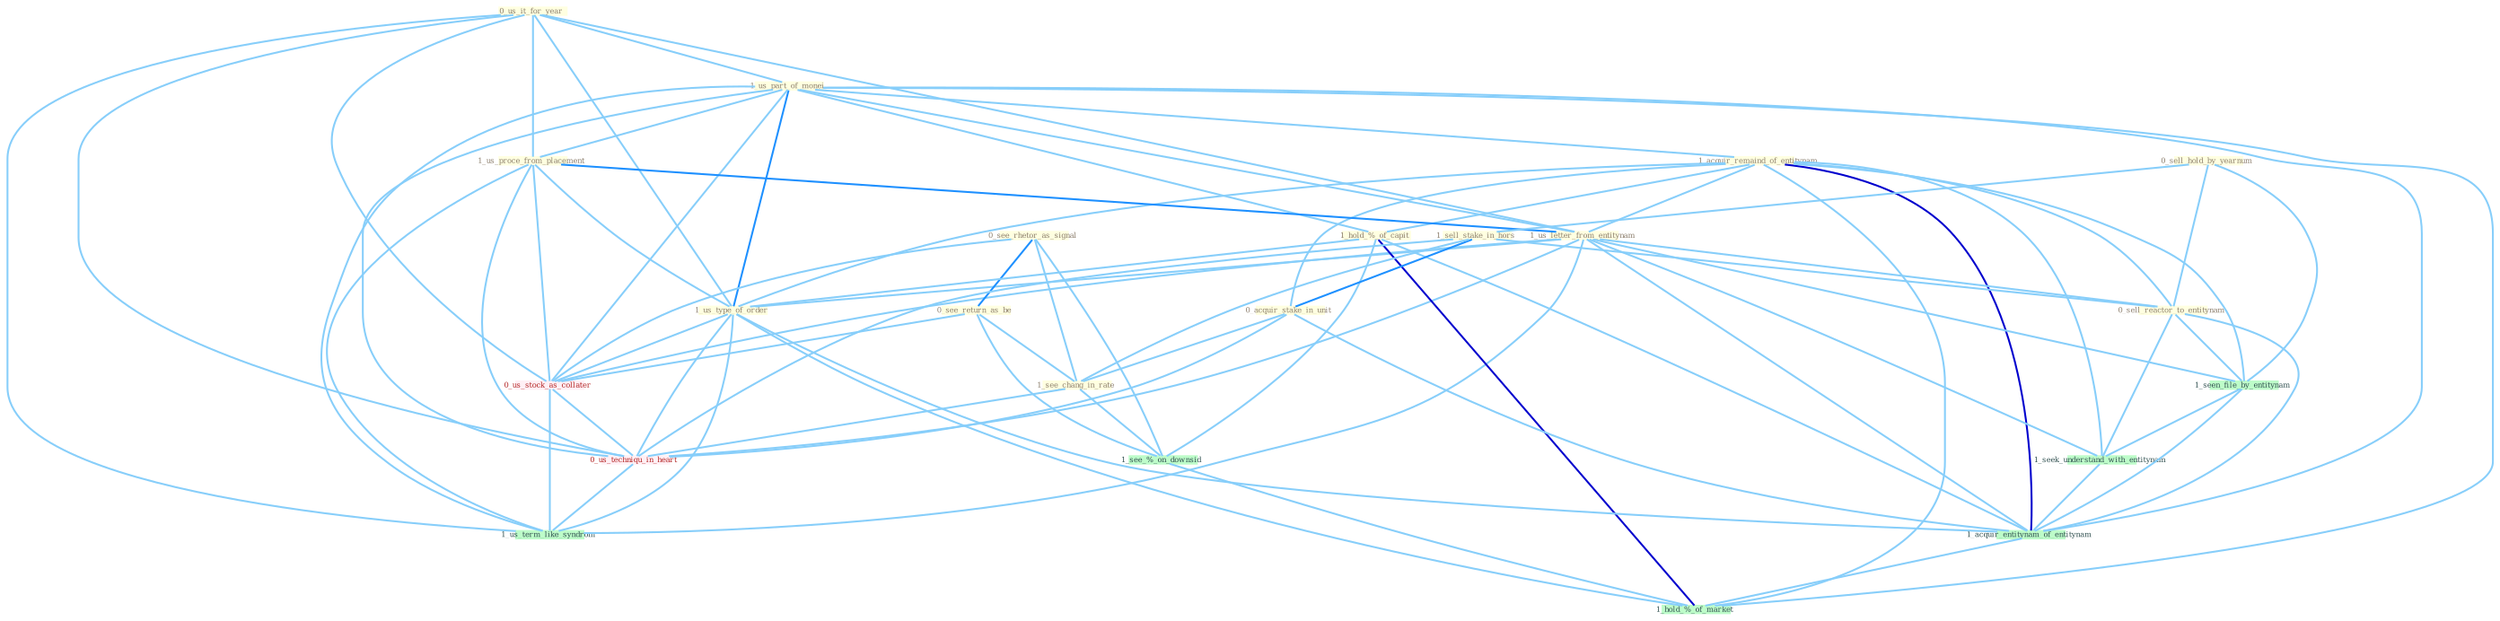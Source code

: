Graph G{ 
    node
    [shape=polygon,style=filled,width=.5,height=.06,color="#BDFCC9",fixedsize=true,fontsize=4,
    fontcolor="#2f4f4f"];
    {node
    [color="#ffffe0", fontcolor="#8b7d6b"] "0_us_it_for_year " "1_us_part_of_monei " "1_acquir_remaind_of_entitynam " "1_us_proce_from_placement " "1_us_letter_from_entitynam " "0_see_rhetor_as_signal " "0_see_return_as_be " "1_hold_%_of_capit " "0_sell_hold_by_yearnum " "1_sell_stake_in_hors " "0_acquir_stake_in_unit " "1_us_type_of_order " "0_sell_reactor_to_entitynam " "1_see_chang_in_rate "}
{node [color="#fff0f5", fontcolor="#b22222"] "0_us_stock_as_collater " "0_us_techniqu_in_heart "}
edge [color="#B0E2FF"];

	"0_us_it_for_year " -- "1_us_part_of_monei " [w="1", color="#87cefa" ];
	"0_us_it_for_year " -- "1_us_proce_from_placement " [w="1", color="#87cefa" ];
	"0_us_it_for_year " -- "1_us_letter_from_entitynam " [w="1", color="#87cefa" ];
	"0_us_it_for_year " -- "1_us_type_of_order " [w="1", color="#87cefa" ];
	"0_us_it_for_year " -- "0_us_stock_as_collater " [w="1", color="#87cefa" ];
	"0_us_it_for_year " -- "0_us_techniqu_in_heart " [w="1", color="#87cefa" ];
	"0_us_it_for_year " -- "1_us_term_like_syndrom " [w="1", color="#87cefa" ];
	"1_us_part_of_monei " -- "1_acquir_remaind_of_entitynam " [w="1", color="#87cefa" ];
	"1_us_part_of_monei " -- "1_us_proce_from_placement " [w="1", color="#87cefa" ];
	"1_us_part_of_monei " -- "1_us_letter_from_entitynam " [w="1", color="#87cefa" ];
	"1_us_part_of_monei " -- "1_hold_%_of_capit " [w="1", color="#87cefa" ];
	"1_us_part_of_monei " -- "1_us_type_of_order " [w="2", color="#1e90ff" , len=0.8];
	"1_us_part_of_monei " -- "0_us_stock_as_collater " [w="1", color="#87cefa" ];
	"1_us_part_of_monei " -- "1_acquir_entitynam_of_entitynam " [w="1", color="#87cefa" ];
	"1_us_part_of_monei " -- "0_us_techniqu_in_heart " [w="1", color="#87cefa" ];
	"1_us_part_of_monei " -- "1_us_term_like_syndrom " [w="1", color="#87cefa" ];
	"1_us_part_of_monei " -- "1_hold_%_of_market " [w="1", color="#87cefa" ];
	"1_acquir_remaind_of_entitynam " -- "1_us_letter_from_entitynam " [w="1", color="#87cefa" ];
	"1_acquir_remaind_of_entitynam " -- "1_hold_%_of_capit " [w="1", color="#87cefa" ];
	"1_acquir_remaind_of_entitynam " -- "0_acquir_stake_in_unit " [w="1", color="#87cefa" ];
	"1_acquir_remaind_of_entitynam " -- "1_us_type_of_order " [w="1", color="#87cefa" ];
	"1_acquir_remaind_of_entitynam " -- "0_sell_reactor_to_entitynam " [w="1", color="#87cefa" ];
	"1_acquir_remaind_of_entitynam " -- "1_seen_file_by_entitynam " [w="1", color="#87cefa" ];
	"1_acquir_remaind_of_entitynam " -- "1_seek_understand_with_entitynam " [w="1", color="#87cefa" ];
	"1_acquir_remaind_of_entitynam " -- "1_acquir_entitynam_of_entitynam " [w="3", color="#0000cd" , len=0.6];
	"1_acquir_remaind_of_entitynam " -- "1_hold_%_of_market " [w="1", color="#87cefa" ];
	"1_us_proce_from_placement " -- "1_us_letter_from_entitynam " [w="2", color="#1e90ff" , len=0.8];
	"1_us_proce_from_placement " -- "1_us_type_of_order " [w="1", color="#87cefa" ];
	"1_us_proce_from_placement " -- "0_us_stock_as_collater " [w="1", color="#87cefa" ];
	"1_us_proce_from_placement " -- "0_us_techniqu_in_heart " [w="1", color="#87cefa" ];
	"1_us_proce_from_placement " -- "1_us_term_like_syndrom " [w="1", color="#87cefa" ];
	"1_us_letter_from_entitynam " -- "1_us_type_of_order " [w="1", color="#87cefa" ];
	"1_us_letter_from_entitynam " -- "0_sell_reactor_to_entitynam " [w="1", color="#87cefa" ];
	"1_us_letter_from_entitynam " -- "1_seen_file_by_entitynam " [w="1", color="#87cefa" ];
	"1_us_letter_from_entitynam " -- "0_us_stock_as_collater " [w="1", color="#87cefa" ];
	"1_us_letter_from_entitynam " -- "1_seek_understand_with_entitynam " [w="1", color="#87cefa" ];
	"1_us_letter_from_entitynam " -- "1_acquir_entitynam_of_entitynam " [w="1", color="#87cefa" ];
	"1_us_letter_from_entitynam " -- "0_us_techniqu_in_heart " [w="1", color="#87cefa" ];
	"1_us_letter_from_entitynam " -- "1_us_term_like_syndrom " [w="1", color="#87cefa" ];
	"0_see_rhetor_as_signal " -- "0_see_return_as_be " [w="2", color="#1e90ff" , len=0.8];
	"0_see_rhetor_as_signal " -- "1_see_chang_in_rate " [w="1", color="#87cefa" ];
	"0_see_rhetor_as_signal " -- "0_us_stock_as_collater " [w="1", color="#87cefa" ];
	"0_see_rhetor_as_signal " -- "1_see_%_on_downsid " [w="1", color="#87cefa" ];
	"0_see_return_as_be " -- "1_see_chang_in_rate " [w="1", color="#87cefa" ];
	"0_see_return_as_be " -- "0_us_stock_as_collater " [w="1", color="#87cefa" ];
	"0_see_return_as_be " -- "1_see_%_on_downsid " [w="1", color="#87cefa" ];
	"1_hold_%_of_capit " -- "1_us_type_of_order " [w="1", color="#87cefa" ];
	"1_hold_%_of_capit " -- "1_acquir_entitynam_of_entitynam " [w="1", color="#87cefa" ];
	"1_hold_%_of_capit " -- "1_see_%_on_downsid " [w="1", color="#87cefa" ];
	"1_hold_%_of_capit " -- "1_hold_%_of_market " [w="3", color="#0000cd" , len=0.6];
	"0_sell_hold_by_yearnum " -- "1_sell_stake_in_hors " [w="1", color="#87cefa" ];
	"0_sell_hold_by_yearnum " -- "0_sell_reactor_to_entitynam " [w="1", color="#87cefa" ];
	"0_sell_hold_by_yearnum " -- "1_seen_file_by_entitynam " [w="1", color="#87cefa" ];
	"1_sell_stake_in_hors " -- "0_acquir_stake_in_unit " [w="2", color="#1e90ff" , len=0.8];
	"1_sell_stake_in_hors " -- "0_sell_reactor_to_entitynam " [w="1", color="#87cefa" ];
	"1_sell_stake_in_hors " -- "1_see_chang_in_rate " [w="1", color="#87cefa" ];
	"1_sell_stake_in_hors " -- "0_us_techniqu_in_heart " [w="1", color="#87cefa" ];
	"0_acquir_stake_in_unit " -- "1_see_chang_in_rate " [w="1", color="#87cefa" ];
	"0_acquir_stake_in_unit " -- "1_acquir_entitynam_of_entitynam " [w="1", color="#87cefa" ];
	"0_acquir_stake_in_unit " -- "0_us_techniqu_in_heart " [w="1", color="#87cefa" ];
	"1_us_type_of_order " -- "0_us_stock_as_collater " [w="1", color="#87cefa" ];
	"1_us_type_of_order " -- "1_acquir_entitynam_of_entitynam " [w="1", color="#87cefa" ];
	"1_us_type_of_order " -- "0_us_techniqu_in_heart " [w="1", color="#87cefa" ];
	"1_us_type_of_order " -- "1_us_term_like_syndrom " [w="1", color="#87cefa" ];
	"1_us_type_of_order " -- "1_hold_%_of_market " [w="1", color="#87cefa" ];
	"0_sell_reactor_to_entitynam " -- "1_seen_file_by_entitynam " [w="1", color="#87cefa" ];
	"0_sell_reactor_to_entitynam " -- "1_seek_understand_with_entitynam " [w="1", color="#87cefa" ];
	"0_sell_reactor_to_entitynam " -- "1_acquir_entitynam_of_entitynam " [w="1", color="#87cefa" ];
	"1_see_chang_in_rate " -- "0_us_techniqu_in_heart " [w="1", color="#87cefa" ];
	"1_see_chang_in_rate " -- "1_see_%_on_downsid " [w="1", color="#87cefa" ];
	"1_seen_file_by_entitynam " -- "1_seek_understand_with_entitynam " [w="1", color="#87cefa" ];
	"1_seen_file_by_entitynam " -- "1_acquir_entitynam_of_entitynam " [w="1", color="#87cefa" ];
	"0_us_stock_as_collater " -- "0_us_techniqu_in_heart " [w="1", color="#87cefa" ];
	"0_us_stock_as_collater " -- "1_us_term_like_syndrom " [w="1", color="#87cefa" ];
	"1_seek_understand_with_entitynam " -- "1_acquir_entitynam_of_entitynam " [w="1", color="#87cefa" ];
	"1_acquir_entitynam_of_entitynam " -- "1_hold_%_of_market " [w="1", color="#87cefa" ];
	"0_us_techniqu_in_heart " -- "1_us_term_like_syndrom " [w="1", color="#87cefa" ];
	"1_see_%_on_downsid " -- "1_hold_%_of_market " [w="1", color="#87cefa" ];
}